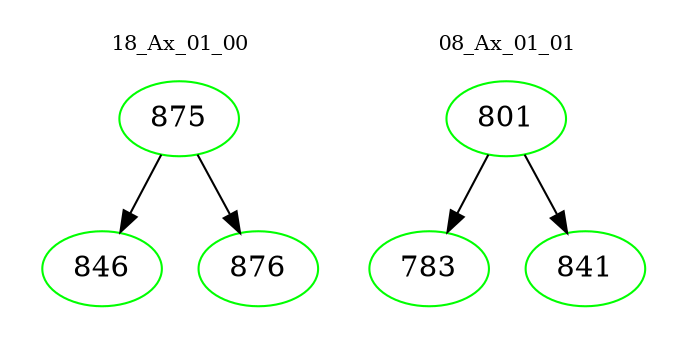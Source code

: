 digraph{
subgraph cluster_0 {
color = white
label = "18_Ax_01_00";
fontsize=10;
T0_875 [label="875", color="green"]
T0_875 -> T0_846 [color="black"]
T0_846 [label="846", color="green"]
T0_875 -> T0_876 [color="black"]
T0_876 [label="876", color="green"]
}
subgraph cluster_1 {
color = white
label = "08_Ax_01_01";
fontsize=10;
T1_801 [label="801", color="green"]
T1_801 -> T1_783 [color="black"]
T1_783 [label="783", color="green"]
T1_801 -> T1_841 [color="black"]
T1_841 [label="841", color="green"]
}
}
